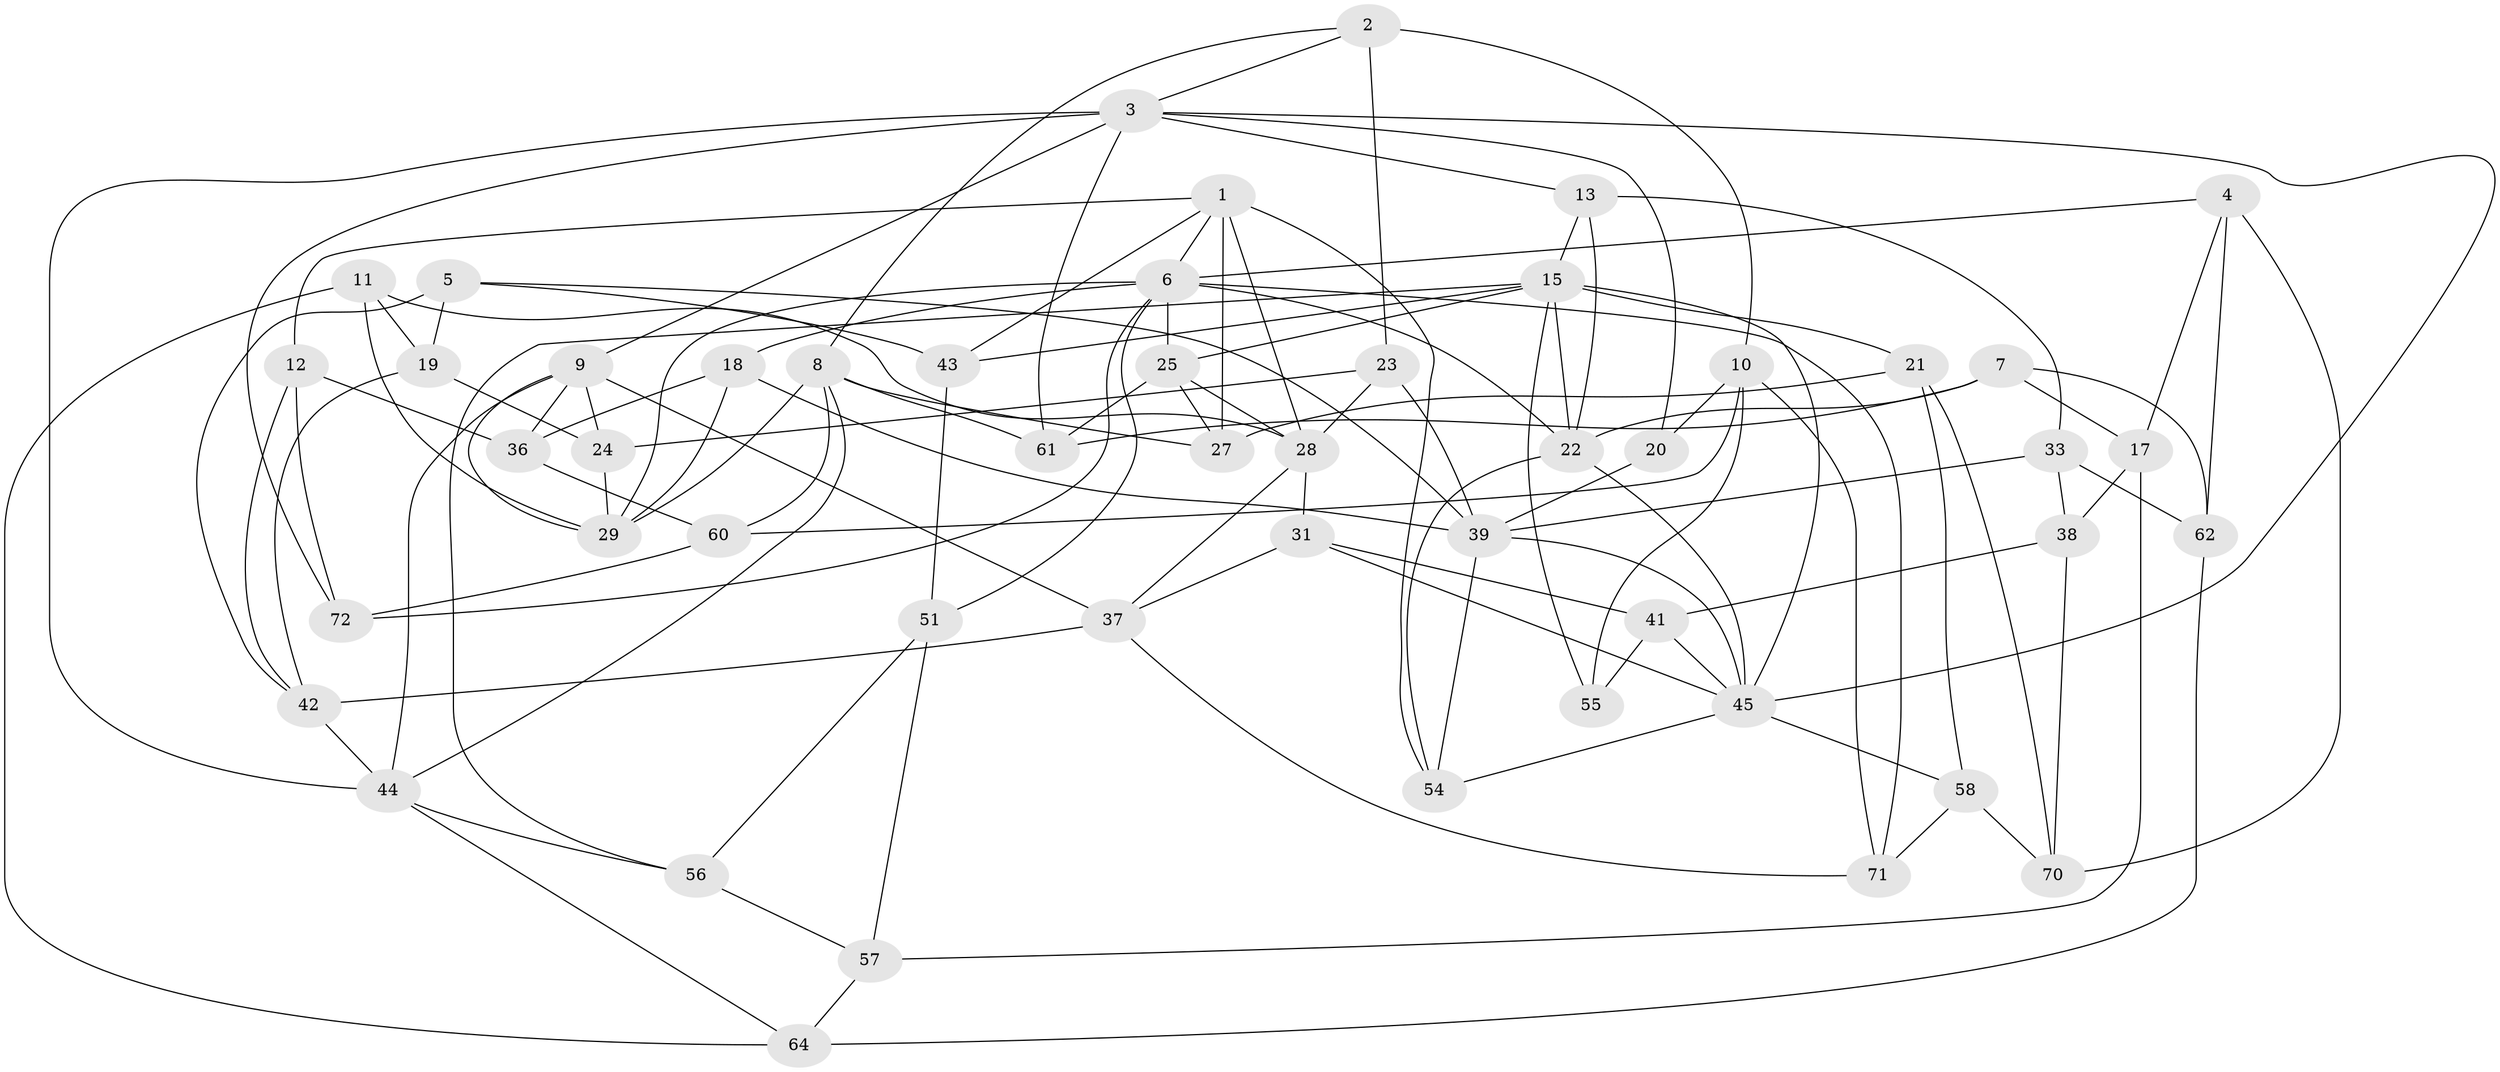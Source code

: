 // original degree distribution, {4: 1.0}
// Generated by graph-tools (version 1.1) at 2025/20/03/04/25 18:20:59]
// undirected, 50 vertices, 118 edges
graph export_dot {
graph [start="1"]
  node [color=gray90,style=filled];
  1 [super="+67"];
  2;
  3 [super="+30"];
  4;
  5;
  6 [super="+16+40+14"];
  7;
  8 [super="+35"];
  9 [super="+26"];
  10 [super="+68"];
  11;
  12;
  13;
  15 [super="+49+69"];
  17;
  18;
  19;
  20;
  21;
  22 [super="+50"];
  23;
  24;
  25 [super="+59"];
  27;
  28 [super="+32"];
  29 [super="+66"];
  31;
  33;
  36;
  37 [super="+53"];
  38;
  39 [super="+48+65"];
  41;
  42 [super="+46"];
  43;
  44 [super="+52"];
  45 [super="+47+63"];
  51;
  54;
  55;
  56;
  57;
  58;
  60;
  61;
  62;
  64;
  70;
  71;
  72;
  1 -- 54;
  1 -- 27;
  1 -- 28;
  1 -- 43;
  1 -- 12;
  1 -- 6;
  2 -- 23;
  2 -- 8;
  2 -- 3;
  2 -- 10;
  3 -- 20;
  3 -- 61;
  3 -- 13;
  3 -- 72;
  3 -- 9;
  3 -- 44;
  3 -- 45;
  4 -- 62;
  4 -- 70;
  4 -- 17;
  4 -- 6;
  5 -- 19;
  5 -- 43;
  5 -- 42;
  5 -- 39;
  6 -- 25 [weight=2];
  6 -- 18;
  6 -- 51;
  6 -- 22;
  6 -- 72;
  6 -- 29;
  6 -- 71;
  7 -- 62;
  7 -- 61;
  7 -- 17;
  7 -- 22;
  8 -- 27;
  8 -- 60;
  8 -- 61;
  8 -- 44;
  8 -- 29;
  9 -- 24;
  9 -- 44;
  9 -- 29;
  9 -- 36;
  9 -- 37;
  10 -- 20;
  10 -- 71;
  10 -- 55 [weight=2];
  10 -- 60;
  11 -- 29;
  11 -- 64;
  11 -- 19;
  11 -- 28;
  12 -- 36;
  12 -- 72;
  12 -- 42;
  13 -- 33;
  13 -- 22;
  13 -- 15;
  15 -- 56;
  15 -- 21;
  15 -- 43;
  15 -- 55;
  15 -- 25;
  15 -- 45;
  15 -- 22;
  17 -- 38;
  17 -- 57;
  18 -- 36;
  18 -- 39;
  18 -- 29;
  19 -- 24;
  19 -- 42;
  20 -- 39 [weight=2];
  21 -- 70;
  21 -- 58;
  21 -- 27;
  22 -- 54;
  22 -- 45;
  23 -- 28;
  23 -- 24;
  23 -- 39;
  24 -- 29;
  25 -- 27;
  25 -- 28;
  25 -- 61;
  28 -- 31;
  28 -- 37;
  31 -- 41;
  31 -- 45;
  31 -- 37;
  33 -- 62;
  33 -- 38;
  33 -- 39;
  36 -- 60;
  37 -- 71;
  37 -- 42 [weight=2];
  38 -- 70;
  38 -- 41;
  39 -- 54;
  39 -- 45;
  41 -- 45;
  41 -- 55;
  42 -- 44;
  43 -- 51;
  44 -- 64;
  44 -- 56;
  45 -- 54;
  45 -- 58;
  51 -- 56;
  51 -- 57;
  56 -- 57;
  57 -- 64;
  58 -- 71;
  58 -- 70;
  60 -- 72;
  62 -- 64;
}
